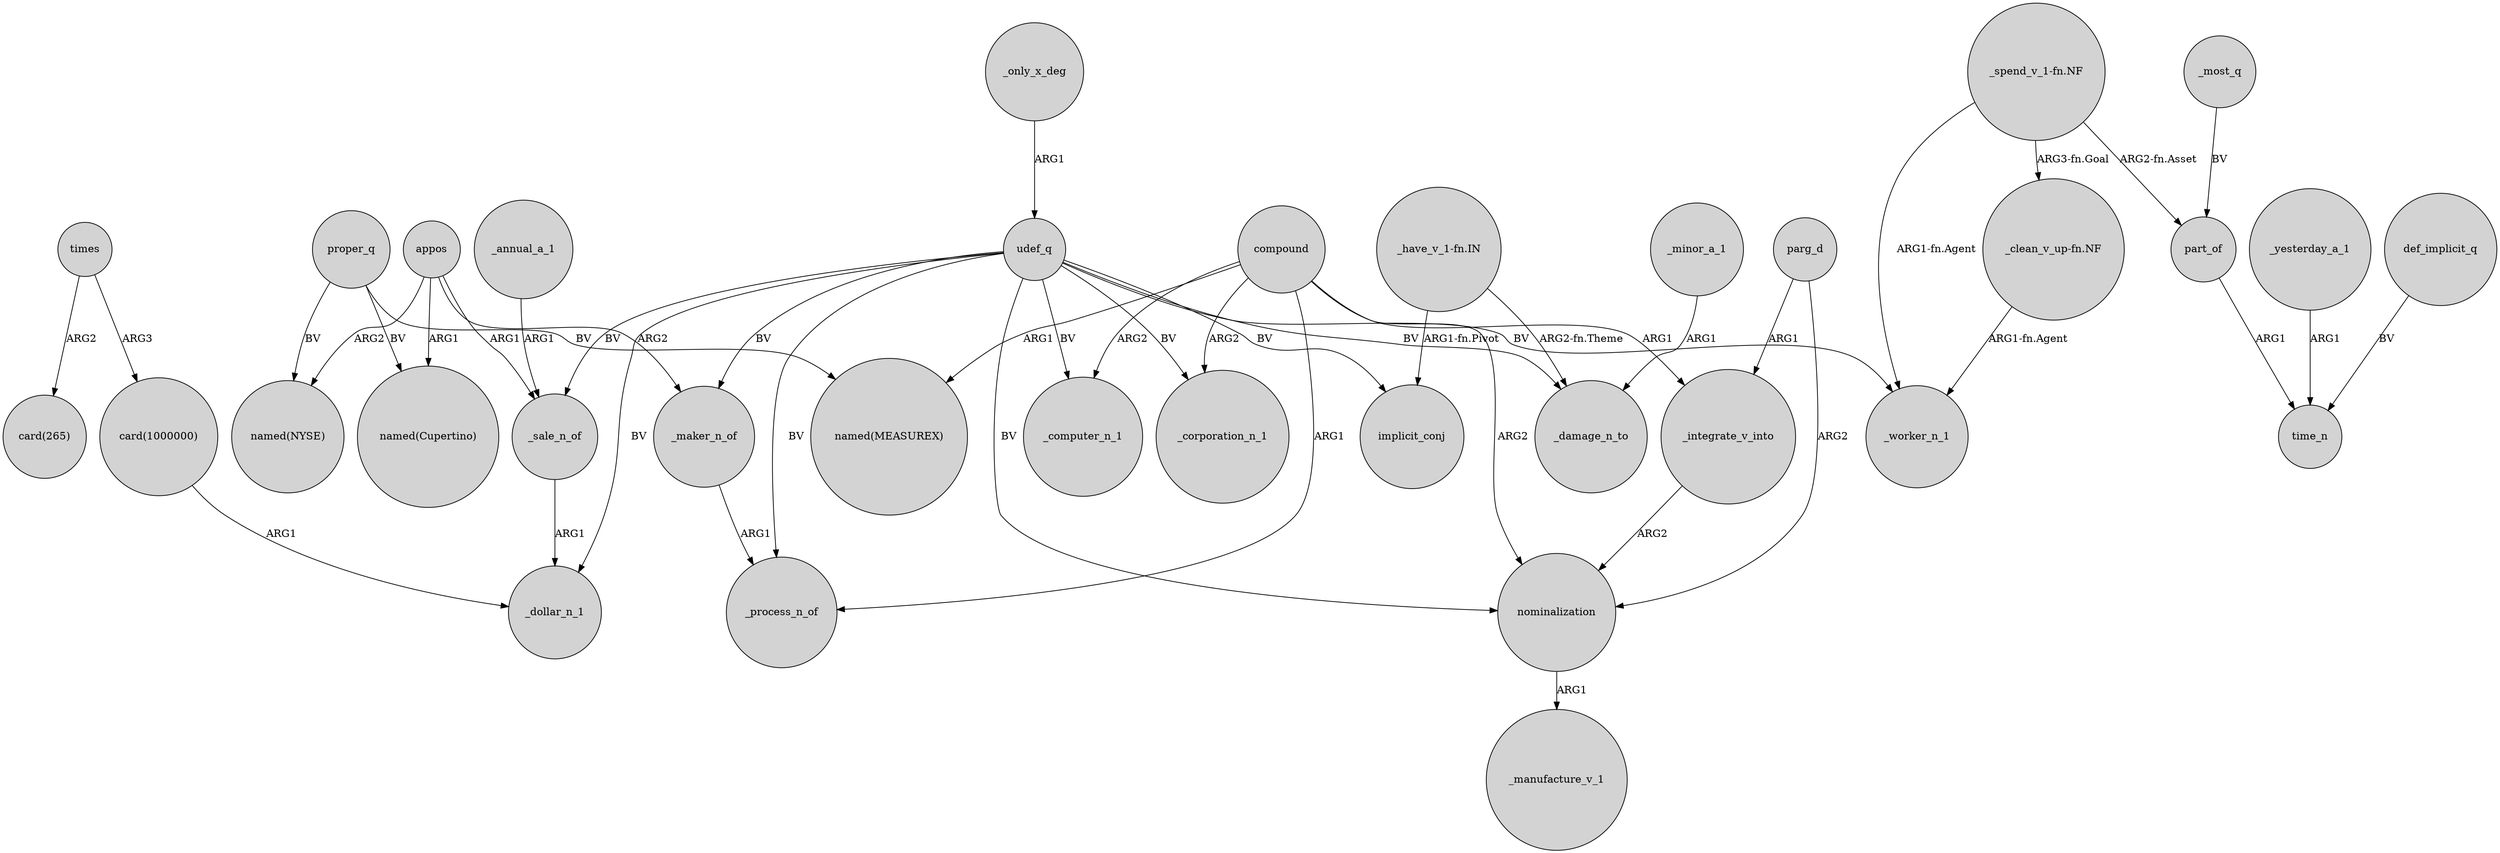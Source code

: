 digraph {
	node [shape=circle style=filled]
	_maker_n_of -> _process_n_of [label=ARG1]
	compound -> _process_n_of [label=ARG1]
	_only_x_deg -> udef_q [label=ARG1]
	"card(1000000)" -> _dollar_n_1 [label=ARG1]
	_yesterday_a_1 -> time_n [label=ARG1]
	"_clean_v_up-fn.NF" -> _worker_n_1 [label="ARG1-fn.Agent"]
	udef_q -> _process_n_of [label=BV]
	udef_q -> _worker_n_1 [label=BV]
	appos -> "named(NYSE)" [label=ARG2]
	compound -> _corporation_n_1 [label=ARG2]
	times -> "card(265)" [label=ARG2]
	"_spend_v_1-fn.NF" -> part_of [label="ARG2-fn.Asset"]
	nominalization -> _manufacture_v_1 [label=ARG1]
	compound -> nominalization [label=ARG2]
	parg_d -> _integrate_v_into [label=ARG1]
	udef_q -> implicit_conj [label=BV]
	proper_q -> "named(MEASUREX)" [label=BV]
	udef_q -> _computer_n_1 [label=BV]
	appos -> _maker_n_of [label=ARG2]
	compound -> _computer_n_1 [label=ARG2]
	compound -> "named(MEASUREX)" [label=ARG1]
	proper_q -> "named(NYSE)" [label=BV]
	_annual_a_1 -> _sale_n_of [label=ARG1]
	udef_q -> _corporation_n_1 [label=BV]
	"_spend_v_1-fn.NF" -> _worker_n_1 [label="ARG1-fn.Agent"]
	compound -> _integrate_v_into [label=ARG1]
	appos -> _sale_n_of [label=ARG1]
	_integrate_v_into -> nominalization [label=ARG2]
	parg_d -> nominalization [label=ARG2]
	times -> "card(1000000)" [label=ARG3]
	udef_q -> _damage_n_to [label=BV]
	appos -> "named(Cupertino)" [label=ARG1]
	udef_q -> _maker_n_of [label=BV]
	"_have_v_1-fn.IN" -> implicit_conj [label="ARG1-fn.Pivot"]
	"_spend_v_1-fn.NF" -> "_clean_v_up-fn.NF" [label="ARG3-fn.Goal"]
	"_have_v_1-fn.IN" -> _damage_n_to [label="ARG2-fn.Theme"]
	udef_q -> nominalization [label=BV]
	udef_q -> _sale_n_of [label=BV]
	part_of -> time_n [label=ARG1]
	_most_q -> part_of [label=BV]
	_minor_a_1 -> _damage_n_to [label=ARG1]
	proper_q -> "named(Cupertino)" [label=BV]
	udef_q -> _dollar_n_1 [label=BV]
	def_implicit_q -> time_n [label=BV]
	_sale_n_of -> _dollar_n_1 [label=ARG1]
}
